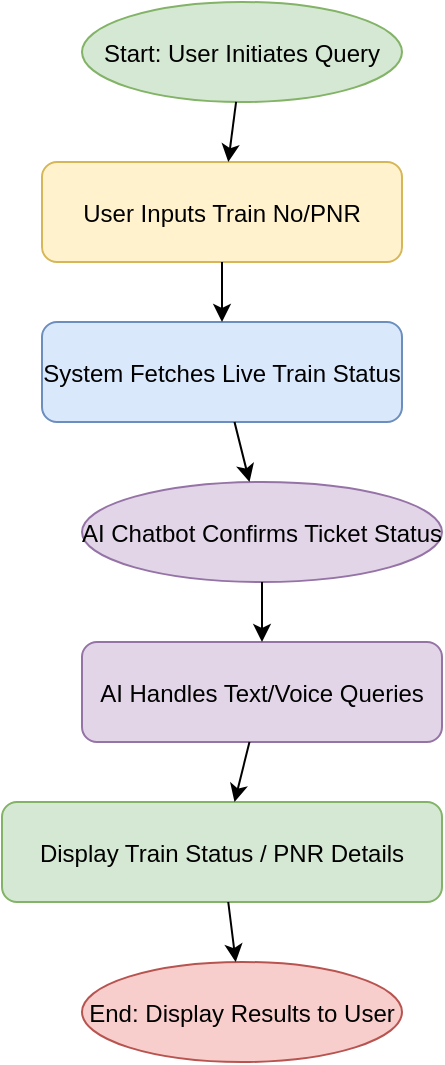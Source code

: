 <?xml version="1.0" encoding="UTF-8"?>
<mxfile>
  <diagram name="Train Enquiry Workflow" id="workflow-diagram">
    <mxGraphModel dx="872" dy="481" grid="1" gridSize="10" guides="1" tooltips="1" connect="1" arrows="1" fold="1" page="1" pageScale="1" pageWidth="850" pageHeight="1100" math="0" shadow="0">
      <root>
        <mxCell id="0" />
        <mxCell id="1" parent="0" />

        <!-- Start Node -->
        <mxCell id="start" value="Start: User Initiates Query" style="ellipse;fillColor=#D5E8D4;strokeColor=#82B366;" vertex="1" parent="1">
          <mxGeometry x="300" y="50" width="160" height="50" as="geometry" />
        </mxCell>

        <!-- User Input -->
        <mxCell id="input" value="User Inputs Train No/PNR" style="rounded=1;fillColor=#FFF2CC;strokeColor=#D6B656;" vertex="1" parent="1">
          <mxGeometry x="280" y="130" width="180" height="50" as="geometry" />
        </mxCell>
        <mxCell id="edge1" edge="1" parent="1" source="start" target="input">
          <mxGeometry relative="1" as="geometry" />
        </mxCell>

        <!-- Fetch API Data -->
        <mxCell id="fetch_api" value="System Fetches Live Train Status" style="rounded=1;fillColor=#DAE8FC;strokeColor=#6C8EBF;" vertex="1" parent="1">
          <mxGeometry x="280" y="210" width="180" height="50" as="geometry" />
        </mxCell>
        <mxCell id="edge2" edge="1" parent="1" source="input" target="fetch_api">
          <mxGeometry relative="1" as="geometry" />
        </mxCell>

        <!-- AI Processing -->
        <mxCell id="ai_processing" value="AI Chatbot Confirms Ticket Status" style="ellipse;fillColor=#E1D5E7;strokeColor=#9673A6;" vertex="1" parent="1">
          <mxGeometry x="300" y="290" width="180" height="50" as="geometry" />
        </mxCell>
        <mxCell id="edge3" edge="1" parent="1" source="fetch_api" target="ai_processing">
          <mxGeometry relative="1" as="geometry" />
        </mxCell>

        <!-- AI Query Handling -->
        <mxCell id="ai_queries" value="AI Handles Text/Voice Queries" style="rounded=1;fillColor=#E1D5E7;strokeColor=#9673A6;" vertex="1" parent="1">
          <mxGeometry x="300" y="370" width="180" height="50" as="geometry" />
        </mxCell>
        <mxCell id="edge4" edge="1" parent="1" source="ai_processing" target="ai_queries">
          <mxGeometry relative="1" as="geometry" />
        </mxCell>

        <!-- Display Train Status -->
        <mxCell id="train_status" value="Display Train Status / PNR Details" style="rounded=1;fillColor=#D5E8D4;strokeColor=#82B366;" vertex="1" parent="1">
          <mxGeometry x="260" y="450" width="220" height="50" as="geometry" />
        </mxCell>
        <mxCell id="edge5" edge="1" parent="1" source="ai_queries" target="train_status">
          <mxGeometry relative="1" as="geometry" />
        </mxCell>

        <!-- End Node -->
        <mxCell id="end" value="End: Display Results to User" style="ellipse;fillColor=#F8CECC;strokeColor=#B85450;" vertex="1" parent="1">
          <mxGeometry x="300" y="530" width="160" height="50" as="geometry" />
        </mxCell>
        <mxCell id="edge6" edge="1" parent="1" source="train_status" target="end">
          <mxGeometry relative="1" as="geometry" />
        </mxCell>
      </root>
    </mxGraphModel>
  </diagram>
</mxfile>

<!-- Explanation of Workflow -->
<!-- 1. Start: The user initiates a query for train status or PNR details. -->
<!-- 2. User Input: The user enters a train number or PNR. -->
<!-- 3. Fetch API Data: The system fetches live train status from the Indian Railway API. -->
<!-- 4. AI Processing: The AI chatbot processes the user's query and confirms ticket status. -->
<!-- 5. AI Query Handling: AI chatbot manages text and voice-based queries for train details. -->
<!-- 6. Display Train Status: If valid data is available, it is displayed to the user. -->
<!-- 7. End: The process concludes by delivering the requested information to the user. -->
